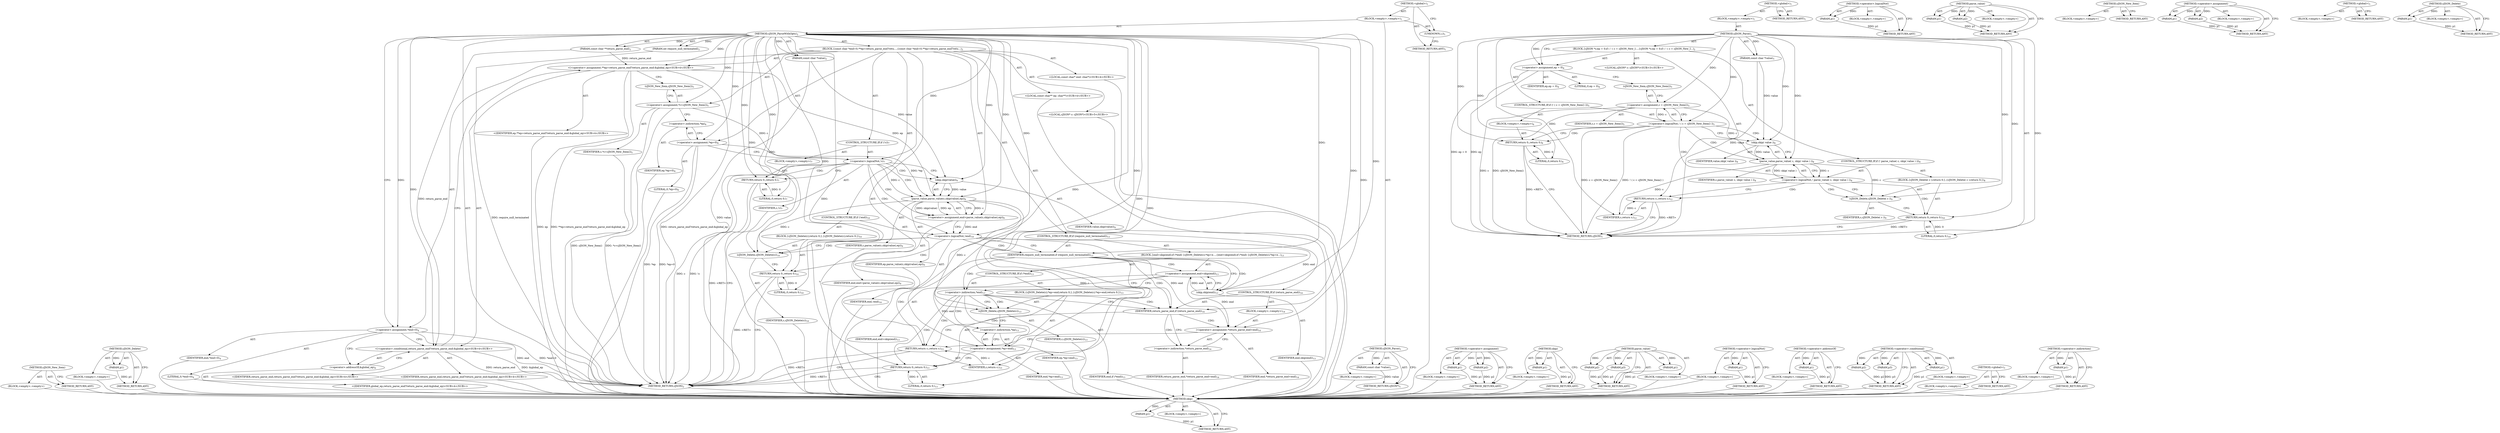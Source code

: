 digraph "&lt;operator&gt;.indirection" {
vulnerable_76 [label=<(METHOD,skip)>];
vulnerable_77 [label=<(PARAM,p1)>];
vulnerable_78 [label=<(BLOCK,&lt;empty&gt;,&lt;empty&gt;)>];
vulnerable_79 [label=<(METHOD_RETURN,ANY)>];
vulnerable_6 [label=<(METHOD,&lt;global&gt;)<SUB>1</SUB>>];
vulnerable_7 [label=<(BLOCK,&lt;empty&gt;,&lt;empty&gt;)<SUB>1</SUB>>];
vulnerable_8 [label=<(METHOD,cJSON_Parse)<SUB>1</SUB>>];
vulnerable_9 [label=<(PARAM,const char *value)<SUB>1</SUB>>];
vulnerable_10 [label=<(BLOCK,{
	cJSON *c;
	ep = 0;
	if ( ! ( c = cJSON_New_I...,{
	cJSON *c;
	ep = 0;
	if ( ! ( c = cJSON_New_I...)<SUB>2</SUB>>];
vulnerable_11 [label="<(LOCAL,cJSON* c: cJSON*)<SUB>3</SUB>>"];
vulnerable_12 [label=<(&lt;operator&gt;.assignment,ep = 0)<SUB>4</SUB>>];
vulnerable_13 [label=<(IDENTIFIER,ep,ep = 0)<SUB>4</SUB>>];
vulnerable_14 [label=<(LITERAL,0,ep = 0)<SUB>4</SUB>>];
vulnerable_15 [label=<(CONTROL_STRUCTURE,IF,if (! ( c = cJSON_New_Item() )))<SUB>5</SUB>>];
vulnerable_16 [label=<(&lt;operator&gt;.logicalNot,! ( c = cJSON_New_Item() ))<SUB>5</SUB>>];
vulnerable_17 [label=<(&lt;operator&gt;.assignment,c = cJSON_New_Item())<SUB>5</SUB>>];
vulnerable_18 [label=<(IDENTIFIER,c,c = cJSON_New_Item())<SUB>5</SUB>>];
vulnerable_19 [label=<(cJSON_New_Item,cJSON_New_Item())<SUB>5</SUB>>];
vulnerable_20 [label=<(BLOCK,&lt;empty&gt;,&lt;empty&gt;)<SUB>6</SUB>>];
vulnerable_21 [label=<(RETURN,return 0;,return 0;)<SUB>6</SUB>>];
vulnerable_22 [label=<(LITERAL,0,return 0;)<SUB>6</SUB>>];
vulnerable_23 [label=<(CONTROL_STRUCTURE,IF,if (! parse_value( c, skip( value ) )))<SUB>8</SUB>>];
vulnerable_24 [label=<(&lt;operator&gt;.logicalNot,! parse_value( c, skip( value ) ))<SUB>8</SUB>>];
vulnerable_25 [label=<(parse_value,parse_value( c, skip( value ) ))<SUB>8</SUB>>];
vulnerable_26 [label=<(IDENTIFIER,c,parse_value( c, skip( value ) ))<SUB>8</SUB>>];
vulnerable_27 [label=<(skip,skip( value ))<SUB>8</SUB>>];
vulnerable_28 [label=<(IDENTIFIER,value,skip( value ))<SUB>8</SUB>>];
vulnerable_29 [label=<(BLOCK,{
		cJSON_Delete( c );
		return 0;
	},{
		cJSON_Delete( c );
		return 0;
	})<SUB>8</SUB>>];
vulnerable_30 [label=<(cJSON_Delete,cJSON_Delete( c ))<SUB>9</SUB>>];
vulnerable_31 [label=<(IDENTIFIER,c,cJSON_Delete( c ))<SUB>9</SUB>>];
vulnerable_32 [label=<(RETURN,return 0;,return 0;)<SUB>10</SUB>>];
vulnerable_33 [label=<(LITERAL,0,return 0;)<SUB>10</SUB>>];
vulnerable_34 [label=<(RETURN,return c;,return c;)<SUB>12</SUB>>];
vulnerable_35 [label=<(IDENTIFIER,c,return c;)<SUB>12</SUB>>];
vulnerable_36 [label=<(METHOD_RETURN,cJSON)<SUB>1</SUB>>];
vulnerable_38 [label=<(METHOD_RETURN,ANY)<SUB>1</SUB>>];
vulnerable_64 [label=<(METHOD,&lt;operator&gt;.logicalNot)>];
vulnerable_65 [label=<(PARAM,p1)>];
vulnerable_66 [label=<(BLOCK,&lt;empty&gt;,&lt;empty&gt;)>];
vulnerable_67 [label=<(METHOD_RETURN,ANY)>];
vulnerable_71 [label=<(METHOD,parse_value)>];
vulnerable_72 [label=<(PARAM,p1)>];
vulnerable_73 [label=<(PARAM,p2)>];
vulnerable_74 [label=<(BLOCK,&lt;empty&gt;,&lt;empty&gt;)>];
vulnerable_75 [label=<(METHOD_RETURN,ANY)>];
vulnerable_68 [label=<(METHOD,cJSON_New_Item)>];
vulnerable_69 [label=<(BLOCK,&lt;empty&gt;,&lt;empty&gt;)>];
vulnerable_70 [label=<(METHOD_RETURN,ANY)>];
vulnerable_59 [label=<(METHOD,&lt;operator&gt;.assignment)>];
vulnerable_60 [label=<(PARAM,p1)>];
vulnerable_61 [label=<(PARAM,p2)>];
vulnerable_62 [label=<(BLOCK,&lt;empty&gt;,&lt;empty&gt;)>];
vulnerable_63 [label=<(METHOD_RETURN,ANY)>];
vulnerable_53 [label=<(METHOD,&lt;global&gt;)<SUB>1</SUB>>];
vulnerable_54 [label=<(BLOCK,&lt;empty&gt;,&lt;empty&gt;)>];
vulnerable_55 [label=<(METHOD_RETURN,ANY)>];
vulnerable_80 [label=<(METHOD,cJSON_Delete)>];
vulnerable_81 [label=<(PARAM,p1)>];
vulnerable_82 [label=<(BLOCK,&lt;empty&gt;,&lt;empty&gt;)>];
vulnerable_83 [label=<(METHOD_RETURN,ANY)>];
fixed_128 [label=<(METHOD,cJSON_New_Item)>];
fixed_129 [label=<(BLOCK,&lt;empty&gt;,&lt;empty&gt;)>];
fixed_130 [label=<(METHOD_RETURN,ANY)>];
fixed_149 [label=<(METHOD,cJSON_Delete)>];
fixed_150 [label=<(PARAM,p1)>];
fixed_151 [label=<(BLOCK,&lt;empty&gt;,&lt;empty&gt;)>];
fixed_152 [label=<(METHOD_RETURN,ANY)>];
fixed_6 [label=<(METHOD,&lt;global&gt;)<SUB>1</SUB>>];
fixed_7 [label=<(BLOCK,&lt;empty&gt;,&lt;empty&gt;)<SUB>1</SUB>>];
fixed_8 [label=<(METHOD,cJSON_Parse)<SUB>1</SUB>>];
fixed_9 [label=<(PARAM,const char *value)<SUB>1</SUB>>];
fixed_10 [label=<(BLOCK,&lt;empty&gt;,&lt;empty&gt;)>];
fixed_11 [label=<(METHOD_RETURN,cJSON*)<SUB>1</SUB>>];
fixed_13 [label=<(UNKNOWN,),))<SUB>1</SUB>>];
fixed_14 [label=<(METHOD,cJSON_ParseWithOpts)<SUB>2</SUB>>];
fixed_15 [label=<(PARAM,const char *value)<SUB>2</SUB>>];
fixed_16 [label=<(PARAM,const char **return_parse_end)<SUB>2</SUB>>];
fixed_17 [label=<(PARAM,int require_null_terminated)<SUB>2</SUB>>];
fixed_18 [label=<(BLOCK,{
	const char *end=0,**ep=return_parse_end?retu...,{
	const char *end=0,**ep=return_parse_end?retu...)<SUB>3</SUB>>];
fixed_19 [label="<(LOCAL,const char* end: char*)<SUB>4</SUB>>"];
fixed_20 [label="<(LOCAL,const char** ep: char**)<SUB>4</SUB>>"];
fixed_21 [label=<(&lt;operator&gt;.assignment,*end=0)<SUB>4</SUB>>];
fixed_22 [label=<(IDENTIFIER,end,*end=0)<SUB>4</SUB>>];
fixed_23 [label=<(LITERAL,0,*end=0)<SUB>4</SUB>>];
fixed_24 [label="<(&lt;operator&gt;.assignment,**ep=return_parse_end?return_parse_end:&amp;global_ep)<SUB>4</SUB>>"];
fixed_25 [label="<(IDENTIFIER,ep,**ep=return_parse_end?return_parse_end:&amp;global_ep)<SUB>4</SUB>>"];
fixed_26 [label="<(&lt;operator&gt;.conditional,return_parse_end?return_parse_end:&amp;global_ep)<SUB>4</SUB>>"];
fixed_27 [label="<(IDENTIFIER,return_parse_end,return_parse_end?return_parse_end:&amp;global_ep)<SUB>4</SUB>>"];
fixed_28 [label="<(IDENTIFIER,return_parse_end,return_parse_end?return_parse_end:&amp;global_ep)<SUB>4</SUB>>"];
fixed_29 [label=<(&lt;operator&gt;.addressOf,&amp;global_ep)<SUB>4</SUB>>];
fixed_30 [label="<(IDENTIFIER,global_ep,return_parse_end?return_parse_end:&amp;global_ep)<SUB>4</SUB>>"];
fixed_31 [label="<(LOCAL,cJSON* c: cJSON*)<SUB>5</SUB>>"];
fixed_32 [label=<(&lt;operator&gt;.assignment,*c=cJSON_New_Item())<SUB>5</SUB>>];
fixed_33 [label=<(IDENTIFIER,c,*c=cJSON_New_Item())<SUB>5</SUB>>];
fixed_34 [label=<(cJSON_New_Item,cJSON_New_Item())<SUB>5</SUB>>];
fixed_35 [label=<(&lt;operator&gt;.assignment,*ep=0)<SUB>6</SUB>>];
fixed_36 [label=<(&lt;operator&gt;.indirection,*ep)<SUB>6</SUB>>];
fixed_37 [label=<(IDENTIFIER,ep,*ep=0)<SUB>6</SUB>>];
fixed_38 [label=<(LITERAL,0,*ep=0)<SUB>6</SUB>>];
fixed_39 [label=<(CONTROL_STRUCTURE,IF,if (!c))<SUB>7</SUB>>];
fixed_40 [label=<(&lt;operator&gt;.logicalNot,!c)<SUB>7</SUB>>];
fixed_41 [label=<(IDENTIFIER,c,!c)<SUB>7</SUB>>];
fixed_42 [label=<(BLOCK,&lt;empty&gt;,&lt;empty&gt;)<SUB>7</SUB>>];
fixed_43 [label=<(RETURN,return 0;,return 0;)<SUB>7</SUB>>];
fixed_44 [label=<(LITERAL,0,return 0;)<SUB>7</SUB>>];
fixed_45 [label=<(&lt;operator&gt;.assignment,end=parse_value(c,skip(value),ep))<SUB>9</SUB>>];
fixed_46 [label=<(IDENTIFIER,end,end=parse_value(c,skip(value),ep))<SUB>9</SUB>>];
fixed_47 [label=<(parse_value,parse_value(c,skip(value),ep))<SUB>9</SUB>>];
fixed_48 [label=<(IDENTIFIER,c,parse_value(c,skip(value),ep))<SUB>9</SUB>>];
fixed_49 [label=<(skip,skip(value))<SUB>9</SUB>>];
fixed_50 [label=<(IDENTIFIER,value,skip(value))<SUB>9</SUB>>];
fixed_51 [label=<(IDENTIFIER,ep,parse_value(c,skip(value),ep))<SUB>9</SUB>>];
fixed_52 [label=<(CONTROL_STRUCTURE,IF,if (!end))<SUB>10</SUB>>];
fixed_53 [label=<(&lt;operator&gt;.logicalNot,!end)<SUB>10</SUB>>];
fixed_54 [label=<(IDENTIFIER,end,!end)<SUB>10</SUB>>];
fixed_55 [label=<(BLOCK,{cJSON_Delete(c);return 0;},{cJSON_Delete(c);return 0;})<SUB>10</SUB>>];
fixed_56 [label=<(cJSON_Delete,cJSON_Delete(c))<SUB>10</SUB>>];
fixed_57 [label=<(IDENTIFIER,c,cJSON_Delete(c))<SUB>10</SUB>>];
fixed_58 [label=<(RETURN,return 0;,return 0;)<SUB>10</SUB>>];
fixed_59 [label=<(LITERAL,0,return 0;)<SUB>10</SUB>>];
fixed_60 [label=<(CONTROL_STRUCTURE,IF,if (require_null_terminated))<SUB>13</SUB>>];
fixed_61 [label=<(IDENTIFIER,require_null_terminated,if (require_null_terminated))<SUB>13</SUB>>];
fixed_62 [label=<(BLOCK,{end=skip(end);if (*end) {cJSON_Delete(c);*ep=e...,{end=skip(end);if (*end) {cJSON_Delete(c);*ep=e...)<SUB>13</SUB>>];
fixed_63 [label=<(&lt;operator&gt;.assignment,end=skip(end))<SUB>13</SUB>>];
fixed_64 [label=<(IDENTIFIER,end,end=skip(end))<SUB>13</SUB>>];
fixed_65 [label=<(skip,skip(end))<SUB>13</SUB>>];
fixed_66 [label=<(IDENTIFIER,end,skip(end))<SUB>13</SUB>>];
fixed_67 [label=<(CONTROL_STRUCTURE,IF,if (*end))<SUB>13</SUB>>];
fixed_68 [label=<(&lt;operator&gt;.indirection,*end)<SUB>13</SUB>>];
fixed_69 [label=<(IDENTIFIER,end,if (*end))<SUB>13</SUB>>];
fixed_70 [label=<(BLOCK,{cJSON_Delete(c);*ep=end;return 0;},{cJSON_Delete(c);*ep=end;return 0;})<SUB>13</SUB>>];
fixed_71 [label=<(cJSON_Delete,cJSON_Delete(c))<SUB>13</SUB>>];
fixed_72 [label=<(IDENTIFIER,c,cJSON_Delete(c))<SUB>13</SUB>>];
fixed_73 [label=<(&lt;operator&gt;.assignment,*ep=end)<SUB>13</SUB>>];
fixed_74 [label=<(&lt;operator&gt;.indirection,*ep)<SUB>13</SUB>>];
fixed_75 [label=<(IDENTIFIER,ep,*ep=end)<SUB>13</SUB>>];
fixed_76 [label=<(IDENTIFIER,end,*ep=end)<SUB>13</SUB>>];
fixed_77 [label=<(RETURN,return 0;,return 0;)<SUB>13</SUB>>];
fixed_78 [label=<(LITERAL,0,return 0;)<SUB>13</SUB>>];
fixed_79 [label=<(CONTROL_STRUCTURE,IF,if (return_parse_end))<SUB>14</SUB>>];
fixed_80 [label=<(IDENTIFIER,return_parse_end,if (return_parse_end))<SUB>14</SUB>>];
fixed_81 [label=<(BLOCK,&lt;empty&gt;,&lt;empty&gt;)<SUB>14</SUB>>];
fixed_82 [label=<(&lt;operator&gt;.assignment,*return_parse_end=end)<SUB>14</SUB>>];
fixed_83 [label=<(&lt;operator&gt;.indirection,*return_parse_end)<SUB>14</SUB>>];
fixed_84 [label=<(IDENTIFIER,return_parse_end,*return_parse_end=end)<SUB>14</SUB>>];
fixed_85 [label=<(IDENTIFIER,end,*return_parse_end=end)<SUB>14</SUB>>];
fixed_86 [label=<(RETURN,return c;,return c;)<SUB>15</SUB>>];
fixed_87 [label=<(IDENTIFIER,c,return c;)<SUB>15</SUB>>];
fixed_88 [label=<(METHOD_RETURN,cJSON)<SUB>2</SUB>>];
fixed_90 [label=<(METHOD_RETURN,ANY)<SUB>1</SUB>>];
fixed_113 [label=<(METHOD,&lt;operator&gt;.assignment)>];
fixed_114 [label=<(PARAM,p1)>];
fixed_115 [label=<(PARAM,p2)>];
fixed_116 [label=<(BLOCK,&lt;empty&gt;,&lt;empty&gt;)>];
fixed_117 [label=<(METHOD_RETURN,ANY)>];
fixed_145 [label=<(METHOD,skip)>];
fixed_146 [label=<(PARAM,p1)>];
fixed_147 [label=<(BLOCK,&lt;empty&gt;,&lt;empty&gt;)>];
fixed_148 [label=<(METHOD_RETURN,ANY)>];
fixed_139 [label=<(METHOD,parse_value)>];
fixed_140 [label=<(PARAM,p1)>];
fixed_141 [label=<(PARAM,p2)>];
fixed_142 [label=<(PARAM,p3)>];
fixed_143 [label=<(BLOCK,&lt;empty&gt;,&lt;empty&gt;)>];
fixed_144 [label=<(METHOD_RETURN,ANY)>];
fixed_135 [label=<(METHOD,&lt;operator&gt;.logicalNot)>];
fixed_136 [label=<(PARAM,p1)>];
fixed_137 [label=<(BLOCK,&lt;empty&gt;,&lt;empty&gt;)>];
fixed_138 [label=<(METHOD_RETURN,ANY)>];
fixed_124 [label=<(METHOD,&lt;operator&gt;.addressOf)>];
fixed_125 [label=<(PARAM,p1)>];
fixed_126 [label=<(BLOCK,&lt;empty&gt;,&lt;empty&gt;)>];
fixed_127 [label=<(METHOD_RETURN,ANY)>];
fixed_118 [label=<(METHOD,&lt;operator&gt;.conditional)>];
fixed_119 [label=<(PARAM,p1)>];
fixed_120 [label=<(PARAM,p2)>];
fixed_121 [label=<(PARAM,p3)>];
fixed_122 [label=<(BLOCK,&lt;empty&gt;,&lt;empty&gt;)>];
fixed_123 [label=<(METHOD_RETURN,ANY)>];
fixed_107 [label=<(METHOD,&lt;global&gt;)<SUB>1</SUB>>];
fixed_108 [label=<(BLOCK,&lt;empty&gt;,&lt;empty&gt;)>];
fixed_109 [label=<(METHOD_RETURN,ANY)>];
fixed_131 [label=<(METHOD,&lt;operator&gt;.indirection)>];
fixed_132 [label=<(PARAM,p1)>];
fixed_133 [label=<(BLOCK,&lt;empty&gt;,&lt;empty&gt;)>];
fixed_134 [label=<(METHOD_RETURN,ANY)>];
vulnerable_76 -> vulnerable_77  [key=0, label="AST: "];
vulnerable_76 -> vulnerable_77  [key=1, label="DDG: "];
vulnerable_76 -> vulnerable_78  [key=0, label="AST: "];
vulnerable_76 -> vulnerable_79  [key=0, label="AST: "];
vulnerable_76 -> vulnerable_79  [key=1, label="CFG: "];
vulnerable_77 -> vulnerable_79  [key=0, label="DDG: p1"];
vulnerable_6 -> vulnerable_7  [key=0, label="AST: "];
vulnerable_6 -> vulnerable_38  [key=0, label="AST: "];
vulnerable_6 -> vulnerable_38  [key=1, label="CFG: "];
vulnerable_7 -> vulnerable_8  [key=0, label="AST: "];
vulnerable_8 -> vulnerable_9  [key=0, label="AST: "];
vulnerable_8 -> vulnerable_9  [key=1, label="DDG: "];
vulnerable_8 -> vulnerable_10  [key=0, label="AST: "];
vulnerable_8 -> vulnerable_36  [key=0, label="AST: "];
vulnerable_8 -> vulnerable_12  [key=0, label="CFG: "];
vulnerable_8 -> vulnerable_12  [key=1, label="DDG: "];
vulnerable_8 -> vulnerable_35  [key=0, label="DDG: "];
vulnerable_8 -> vulnerable_16  [key=0, label="DDG: "];
vulnerable_8 -> vulnerable_21  [key=0, label="DDG: "];
vulnerable_8 -> vulnerable_32  [key=0, label="DDG: "];
vulnerable_8 -> vulnerable_17  [key=0, label="DDG: "];
vulnerable_8 -> vulnerable_22  [key=0, label="DDG: "];
vulnerable_8 -> vulnerable_25  [key=0, label="DDG: "];
vulnerable_8 -> vulnerable_30  [key=0, label="DDG: "];
vulnerable_8 -> vulnerable_33  [key=0, label="DDG: "];
vulnerable_8 -> vulnerable_27  [key=0, label="DDG: "];
vulnerable_9 -> vulnerable_36  [key=0, label="DDG: value"];
vulnerable_9 -> vulnerable_27  [key=0, label="DDG: value"];
vulnerable_10 -> vulnerable_11  [key=0, label="AST: "];
vulnerable_10 -> vulnerable_12  [key=0, label="AST: "];
vulnerable_10 -> vulnerable_15  [key=0, label="AST: "];
vulnerable_10 -> vulnerable_23  [key=0, label="AST: "];
vulnerable_10 -> vulnerable_34  [key=0, label="AST: "];
vulnerable_12 -> vulnerable_13  [key=0, label="AST: "];
vulnerable_12 -> vulnerable_14  [key=0, label="AST: "];
vulnerable_12 -> vulnerable_19  [key=0, label="CFG: "];
vulnerable_12 -> vulnerable_36  [key=0, label="DDG: ep = 0"];
vulnerable_12 -> vulnerable_36  [key=1, label="DDG: ep"];
vulnerable_15 -> vulnerable_16  [key=0, label="AST: "];
vulnerable_15 -> vulnerable_20  [key=0, label="AST: "];
vulnerable_16 -> vulnerable_17  [key=0, label="AST: "];
vulnerable_16 -> vulnerable_21  [key=0, label="CFG: "];
vulnerable_16 -> vulnerable_21  [key=1, label="CDG: "];
vulnerable_16 -> vulnerable_27  [key=0, label="CFG: "];
vulnerable_16 -> vulnerable_27  [key=1, label="CDG: "];
vulnerable_16 -> vulnerable_36  [key=0, label="DDG: c = cJSON_New_Item()"];
vulnerable_16 -> vulnerable_36  [key=1, label="DDG: ! ( c = cJSON_New_Item() )"];
vulnerable_16 -> vulnerable_24  [key=0, label="CDG: "];
vulnerable_16 -> vulnerable_25  [key=0, label="CDG: "];
vulnerable_17 -> vulnerable_18  [key=0, label="AST: "];
vulnerable_17 -> vulnerable_19  [key=0, label="AST: "];
vulnerable_17 -> vulnerable_16  [key=0, label="CFG: "];
vulnerable_17 -> vulnerable_16  [key=1, label="DDG: c"];
vulnerable_17 -> vulnerable_36  [key=0, label="DDG: c"];
vulnerable_17 -> vulnerable_36  [key=1, label="DDG: cJSON_New_Item()"];
vulnerable_17 -> vulnerable_25  [key=0, label="DDG: c"];
vulnerable_19 -> vulnerable_17  [key=0, label="CFG: "];
vulnerable_20 -> vulnerable_21  [key=0, label="AST: "];
vulnerable_21 -> vulnerable_22  [key=0, label="AST: "];
vulnerable_21 -> vulnerable_36  [key=0, label="CFG: "];
vulnerable_21 -> vulnerable_36  [key=1, label="DDG: &lt;RET&gt;"];
vulnerable_22 -> vulnerable_21  [key=0, label="DDG: 0"];
vulnerable_23 -> vulnerable_24  [key=0, label="AST: "];
vulnerable_23 -> vulnerable_29  [key=0, label="AST: "];
vulnerable_24 -> vulnerable_25  [key=0, label="AST: "];
vulnerable_24 -> vulnerable_30  [key=0, label="CFG: "];
vulnerable_24 -> vulnerable_30  [key=1, label="CDG: "];
vulnerable_24 -> vulnerable_34  [key=0, label="CFG: "];
vulnerable_24 -> vulnerable_34  [key=1, label="CDG: "];
vulnerable_24 -> vulnerable_32  [key=0, label="CDG: "];
vulnerable_25 -> vulnerable_26  [key=0, label="AST: "];
vulnerable_25 -> vulnerable_27  [key=0, label="AST: "];
vulnerable_25 -> vulnerable_24  [key=0, label="CFG: "];
vulnerable_25 -> vulnerable_24  [key=1, label="DDG: c"];
vulnerable_25 -> vulnerable_24  [key=2, label="DDG: skip( value )"];
vulnerable_25 -> vulnerable_35  [key=0, label="DDG: c"];
vulnerable_25 -> vulnerable_30  [key=0, label="DDG: c"];
vulnerable_27 -> vulnerable_28  [key=0, label="AST: "];
vulnerable_27 -> vulnerable_25  [key=0, label="CFG: "];
vulnerable_27 -> vulnerable_25  [key=1, label="DDG: value"];
vulnerable_29 -> vulnerable_30  [key=0, label="AST: "];
vulnerable_29 -> vulnerable_32  [key=0, label="AST: "];
vulnerable_30 -> vulnerable_31  [key=0, label="AST: "];
vulnerable_30 -> vulnerable_32  [key=0, label="CFG: "];
vulnerable_32 -> vulnerable_33  [key=0, label="AST: "];
vulnerable_32 -> vulnerable_36  [key=0, label="CFG: "];
vulnerable_32 -> vulnerable_36  [key=1, label="DDG: &lt;RET&gt;"];
vulnerable_33 -> vulnerable_32  [key=0, label="DDG: 0"];
vulnerable_34 -> vulnerable_35  [key=0, label="AST: "];
vulnerable_34 -> vulnerable_36  [key=0, label="CFG: "];
vulnerable_34 -> vulnerable_36  [key=1, label="DDG: &lt;RET&gt;"];
vulnerable_35 -> vulnerable_34  [key=0, label="DDG: c"];
vulnerable_64 -> vulnerable_65  [key=0, label="AST: "];
vulnerable_64 -> vulnerable_65  [key=1, label="DDG: "];
vulnerable_64 -> vulnerable_66  [key=0, label="AST: "];
vulnerable_64 -> vulnerable_67  [key=0, label="AST: "];
vulnerable_64 -> vulnerable_67  [key=1, label="CFG: "];
vulnerable_65 -> vulnerable_67  [key=0, label="DDG: p1"];
vulnerable_71 -> vulnerable_72  [key=0, label="AST: "];
vulnerable_71 -> vulnerable_72  [key=1, label="DDG: "];
vulnerable_71 -> vulnerable_74  [key=0, label="AST: "];
vulnerable_71 -> vulnerable_73  [key=0, label="AST: "];
vulnerable_71 -> vulnerable_73  [key=1, label="DDG: "];
vulnerable_71 -> vulnerable_75  [key=0, label="AST: "];
vulnerable_71 -> vulnerable_75  [key=1, label="CFG: "];
vulnerable_72 -> vulnerable_75  [key=0, label="DDG: p1"];
vulnerable_73 -> vulnerable_75  [key=0, label="DDG: p2"];
vulnerable_68 -> vulnerable_69  [key=0, label="AST: "];
vulnerable_68 -> vulnerable_70  [key=0, label="AST: "];
vulnerable_68 -> vulnerable_70  [key=1, label="CFG: "];
vulnerable_59 -> vulnerable_60  [key=0, label="AST: "];
vulnerable_59 -> vulnerable_60  [key=1, label="DDG: "];
vulnerable_59 -> vulnerable_62  [key=0, label="AST: "];
vulnerable_59 -> vulnerable_61  [key=0, label="AST: "];
vulnerable_59 -> vulnerable_61  [key=1, label="DDG: "];
vulnerable_59 -> vulnerable_63  [key=0, label="AST: "];
vulnerable_59 -> vulnerable_63  [key=1, label="CFG: "];
vulnerable_60 -> vulnerable_63  [key=0, label="DDG: p1"];
vulnerable_61 -> vulnerable_63  [key=0, label="DDG: p2"];
vulnerable_53 -> vulnerable_54  [key=0, label="AST: "];
vulnerable_53 -> vulnerable_55  [key=0, label="AST: "];
vulnerable_53 -> vulnerable_55  [key=1, label="CFG: "];
vulnerable_80 -> vulnerable_81  [key=0, label="AST: "];
vulnerable_80 -> vulnerable_81  [key=1, label="DDG: "];
vulnerable_80 -> vulnerable_82  [key=0, label="AST: "];
vulnerable_80 -> vulnerable_83  [key=0, label="AST: "];
vulnerable_80 -> vulnerable_83  [key=1, label="CFG: "];
vulnerable_81 -> vulnerable_83  [key=0, label="DDG: p1"];
fixed_128 -> fixed_129  [key=0, label="AST: "];
fixed_128 -> fixed_130  [key=0, label="AST: "];
fixed_128 -> fixed_130  [key=1, label="CFG: "];
fixed_129 -> vulnerable_76  [key=0];
fixed_130 -> vulnerable_76  [key=0];
fixed_149 -> fixed_150  [key=0, label="AST: "];
fixed_149 -> fixed_150  [key=1, label="DDG: "];
fixed_149 -> fixed_151  [key=0, label="AST: "];
fixed_149 -> fixed_152  [key=0, label="AST: "];
fixed_149 -> fixed_152  [key=1, label="CFG: "];
fixed_150 -> fixed_152  [key=0, label="DDG: p1"];
fixed_151 -> vulnerable_76  [key=0];
fixed_152 -> vulnerable_76  [key=0];
fixed_6 -> fixed_7  [key=0, label="AST: "];
fixed_6 -> fixed_90  [key=0, label="AST: "];
fixed_6 -> fixed_13  [key=0, label="CFG: "];
fixed_7 -> fixed_8  [key=0, label="AST: "];
fixed_7 -> fixed_13  [key=0, label="AST: "];
fixed_7 -> fixed_14  [key=0, label="AST: "];
fixed_8 -> fixed_9  [key=0, label="AST: "];
fixed_8 -> fixed_9  [key=1, label="DDG: "];
fixed_8 -> fixed_10  [key=0, label="AST: "];
fixed_8 -> fixed_11  [key=0, label="AST: "];
fixed_8 -> fixed_11  [key=1, label="CFG: "];
fixed_9 -> fixed_11  [key=0, label="DDG: value"];
fixed_10 -> vulnerable_76  [key=0];
fixed_11 -> vulnerable_76  [key=0];
fixed_13 -> fixed_90  [key=0, label="CFG: "];
fixed_14 -> fixed_15  [key=0, label="AST: "];
fixed_14 -> fixed_15  [key=1, label="DDG: "];
fixed_14 -> fixed_16  [key=0, label="AST: "];
fixed_14 -> fixed_16  [key=1, label="DDG: "];
fixed_14 -> fixed_17  [key=0, label="AST: "];
fixed_14 -> fixed_17  [key=1, label="DDG: "];
fixed_14 -> fixed_18  [key=0, label="AST: "];
fixed_14 -> fixed_88  [key=0, label="AST: "];
fixed_14 -> fixed_21  [key=0, label="CFG: "];
fixed_14 -> fixed_21  [key=1, label="DDG: "];
fixed_14 -> fixed_24  [key=0, label="DDG: "];
fixed_14 -> fixed_32  [key=0, label="DDG: "];
fixed_14 -> fixed_35  [key=0, label="DDG: "];
fixed_14 -> fixed_61  [key=0, label="DDG: "];
fixed_14 -> fixed_80  [key=0, label="DDG: "];
fixed_14 -> fixed_87  [key=0, label="DDG: "];
fixed_14 -> fixed_26  [key=0, label="DDG: "];
fixed_14 -> fixed_40  [key=0, label="DDG: "];
fixed_14 -> fixed_43  [key=0, label="DDG: "];
fixed_14 -> fixed_47  [key=0, label="DDG: "];
fixed_14 -> fixed_53  [key=0, label="DDG: "];
fixed_14 -> fixed_58  [key=0, label="DDG: "];
fixed_14 -> fixed_82  [key=0, label="DDG: "];
fixed_14 -> fixed_44  [key=0, label="DDG: "];
fixed_14 -> fixed_49  [key=0, label="DDG: "];
fixed_14 -> fixed_56  [key=0, label="DDG: "];
fixed_14 -> fixed_59  [key=0, label="DDG: "];
fixed_14 -> fixed_65  [key=0, label="DDG: "];
fixed_14 -> fixed_73  [key=0, label="DDG: "];
fixed_14 -> fixed_77  [key=0, label="DDG: "];
fixed_14 -> fixed_71  [key=0, label="DDG: "];
fixed_14 -> fixed_78  [key=0, label="DDG: "];
fixed_15 -> fixed_88  [key=0, label="DDG: value"];
fixed_15 -> fixed_49  [key=0, label="DDG: value"];
fixed_16 -> fixed_24  [key=0, label="DDG: return_parse_end"];
fixed_16 -> fixed_26  [key=0, label="DDG: return_parse_end"];
fixed_17 -> fixed_88  [key=0, label="DDG: require_null_terminated"];
fixed_18 -> fixed_19  [key=0, label="AST: "];
fixed_18 -> fixed_20  [key=0, label="AST: "];
fixed_18 -> fixed_21  [key=0, label="AST: "];
fixed_18 -> fixed_24  [key=0, label="AST: "];
fixed_18 -> fixed_31  [key=0, label="AST: "];
fixed_18 -> fixed_32  [key=0, label="AST: "];
fixed_18 -> fixed_35  [key=0, label="AST: "];
fixed_18 -> fixed_39  [key=0, label="AST: "];
fixed_18 -> fixed_45  [key=0, label="AST: "];
fixed_18 -> fixed_52  [key=0, label="AST: "];
fixed_18 -> fixed_60  [key=0, label="AST: "];
fixed_18 -> fixed_79  [key=0, label="AST: "];
fixed_18 -> fixed_86  [key=0, label="AST: "];
fixed_19 -> vulnerable_76  [key=0];
fixed_20 -> vulnerable_76  [key=0];
fixed_21 -> fixed_22  [key=0, label="AST: "];
fixed_21 -> fixed_23  [key=0, label="AST: "];
fixed_21 -> fixed_26  [key=0, label="CFG: "];
fixed_21 -> fixed_29  [key=0, label="CFG: "];
fixed_21 -> fixed_88  [key=0, label="DDG: end"];
fixed_21 -> fixed_88  [key=1, label="DDG: *end=0"];
fixed_22 -> vulnerable_76  [key=0];
fixed_23 -> vulnerable_76  [key=0];
fixed_24 -> fixed_25  [key=0, label="AST: "];
fixed_24 -> fixed_26  [key=0, label="AST: "];
fixed_24 -> fixed_34  [key=0, label="CFG: "];
fixed_24 -> fixed_88  [key=0, label="DDG: ep"];
fixed_24 -> fixed_88  [key=1, label="DDG: return_parse_end?return_parse_end:&amp;global_ep"];
fixed_24 -> fixed_88  [key=2, label="DDG: **ep=return_parse_end?return_parse_end:&amp;global_ep"];
fixed_24 -> fixed_47  [key=0, label="DDG: ep"];
fixed_25 -> vulnerable_76  [key=0];
fixed_26 -> fixed_27  [key=0, label="AST: "];
fixed_26 -> fixed_28  [key=0, label="AST: "];
fixed_26 -> fixed_29  [key=0, label="AST: "];
fixed_26 -> fixed_24  [key=0, label="CFG: "];
fixed_26 -> fixed_88  [key=0, label="DDG: return_parse_end"];
fixed_26 -> fixed_88  [key=1, label="DDG: &amp;global_ep"];
fixed_27 -> vulnerable_76  [key=0];
fixed_28 -> vulnerable_76  [key=0];
fixed_29 -> fixed_30  [key=0, label="AST: "];
fixed_29 -> fixed_26  [key=0, label="CFG: "];
fixed_30 -> vulnerable_76  [key=0];
fixed_31 -> vulnerable_76  [key=0];
fixed_32 -> fixed_33  [key=0, label="AST: "];
fixed_32 -> fixed_34  [key=0, label="AST: "];
fixed_32 -> fixed_36  [key=0, label="CFG: "];
fixed_32 -> fixed_88  [key=0, label="DDG: cJSON_New_Item()"];
fixed_32 -> fixed_88  [key=1, label="DDG: *c=cJSON_New_Item()"];
fixed_32 -> fixed_40  [key=0, label="DDG: c"];
fixed_33 -> vulnerable_76  [key=0];
fixed_34 -> fixed_32  [key=0, label="CFG: "];
fixed_35 -> fixed_36  [key=0, label="AST: "];
fixed_35 -> fixed_38  [key=0, label="AST: "];
fixed_35 -> fixed_40  [key=0, label="CFG: "];
fixed_35 -> fixed_88  [key=0, label="DDG: *ep"];
fixed_35 -> fixed_88  [key=1, label="DDG: *ep=0"];
fixed_35 -> fixed_47  [key=0, label="DDG: *ep"];
fixed_36 -> fixed_37  [key=0, label="AST: "];
fixed_36 -> fixed_35  [key=0, label="CFG: "];
fixed_37 -> vulnerable_76  [key=0];
fixed_38 -> vulnerable_76  [key=0];
fixed_39 -> fixed_40  [key=0, label="AST: "];
fixed_39 -> fixed_42  [key=0, label="AST: "];
fixed_40 -> fixed_41  [key=0, label="AST: "];
fixed_40 -> fixed_43  [key=0, label="CFG: "];
fixed_40 -> fixed_43  [key=1, label="CDG: "];
fixed_40 -> fixed_49  [key=0, label="CFG: "];
fixed_40 -> fixed_49  [key=1, label="CDG: "];
fixed_40 -> fixed_88  [key=0, label="DDG: c"];
fixed_40 -> fixed_88  [key=1, label="DDG: !c"];
fixed_40 -> fixed_47  [key=0, label="DDG: c"];
fixed_40 -> fixed_47  [key=1, label="CDG: "];
fixed_40 -> fixed_53  [key=0, label="CDG: "];
fixed_40 -> fixed_45  [key=0, label="CDG: "];
fixed_41 -> vulnerable_76  [key=0];
fixed_42 -> fixed_43  [key=0, label="AST: "];
fixed_43 -> fixed_44  [key=0, label="AST: "];
fixed_43 -> fixed_88  [key=0, label="CFG: "];
fixed_43 -> fixed_88  [key=1, label="DDG: &lt;RET&gt;"];
fixed_44 -> fixed_43  [key=0, label="DDG: 0"];
fixed_45 -> fixed_46  [key=0, label="AST: "];
fixed_45 -> fixed_47  [key=0, label="AST: "];
fixed_45 -> fixed_53  [key=0, label="CFG: "];
fixed_45 -> fixed_53  [key=1, label="DDG: end"];
fixed_46 -> vulnerable_76  [key=0];
fixed_47 -> fixed_48  [key=0, label="AST: "];
fixed_47 -> fixed_49  [key=0, label="AST: "];
fixed_47 -> fixed_51  [key=0, label="AST: "];
fixed_47 -> fixed_45  [key=0, label="CFG: "];
fixed_47 -> fixed_45  [key=1, label="DDG: c"];
fixed_47 -> fixed_45  [key=2, label="DDG: skip(value)"];
fixed_47 -> fixed_45  [key=3, label="DDG: ep"];
fixed_47 -> fixed_87  [key=0, label="DDG: c"];
fixed_47 -> fixed_56  [key=0, label="DDG: c"];
fixed_47 -> fixed_71  [key=0, label="DDG: c"];
fixed_48 -> vulnerable_76  [key=0];
fixed_49 -> fixed_50  [key=0, label="AST: "];
fixed_49 -> fixed_47  [key=0, label="CFG: "];
fixed_49 -> fixed_47  [key=1, label="DDG: value"];
fixed_50 -> vulnerable_76  [key=0];
fixed_51 -> vulnerable_76  [key=0];
fixed_52 -> fixed_53  [key=0, label="AST: "];
fixed_52 -> fixed_55  [key=0, label="AST: "];
fixed_53 -> fixed_54  [key=0, label="AST: "];
fixed_53 -> fixed_61  [key=0, label="CFG: "];
fixed_53 -> fixed_61  [key=1, label="CDG: "];
fixed_53 -> fixed_56  [key=0, label="CFG: "];
fixed_53 -> fixed_56  [key=1, label="CDG: "];
fixed_53 -> fixed_82  [key=0, label="DDG: end"];
fixed_53 -> fixed_65  [key=0, label="DDG: end"];
fixed_53 -> fixed_58  [key=0, label="CDG: "];
fixed_54 -> vulnerable_76  [key=0];
fixed_55 -> fixed_56  [key=0, label="AST: "];
fixed_55 -> fixed_58  [key=0, label="AST: "];
fixed_56 -> fixed_57  [key=0, label="AST: "];
fixed_56 -> fixed_58  [key=0, label="CFG: "];
fixed_57 -> vulnerable_76  [key=0];
fixed_58 -> fixed_59  [key=0, label="AST: "];
fixed_58 -> fixed_88  [key=0, label="CFG: "];
fixed_58 -> fixed_88  [key=1, label="DDG: &lt;RET&gt;"];
fixed_59 -> fixed_58  [key=0, label="DDG: 0"];
fixed_60 -> fixed_61  [key=0, label="AST: "];
fixed_60 -> fixed_62  [key=0, label="AST: "];
fixed_61 -> fixed_80  [key=0, label="CFG: "];
fixed_61 -> fixed_80  [key=1, label="CDG: "];
fixed_61 -> fixed_65  [key=0, label="CFG: "];
fixed_61 -> fixed_65  [key=1, label="CDG: "];
fixed_61 -> fixed_68  [key=0, label="CDG: "];
fixed_61 -> fixed_63  [key=0, label="CDG: "];
fixed_61 -> fixed_86  [key=0, label="CDG: "];
fixed_62 -> fixed_63  [key=0, label="AST: "];
fixed_62 -> fixed_67  [key=0, label="AST: "];
fixed_63 -> fixed_64  [key=0, label="AST: "];
fixed_63 -> fixed_65  [key=0, label="AST: "];
fixed_63 -> fixed_68  [key=0, label="CFG: "];
fixed_63 -> fixed_82  [key=0, label="DDG: end"];
fixed_63 -> fixed_73  [key=0, label="DDG: end"];
fixed_64 -> vulnerable_76  [key=0];
fixed_65 -> fixed_66  [key=0, label="AST: "];
fixed_65 -> fixed_63  [key=0, label="CFG: "];
fixed_65 -> fixed_63  [key=1, label="DDG: end"];
fixed_66 -> vulnerable_76  [key=0];
fixed_67 -> fixed_68  [key=0, label="AST: "];
fixed_67 -> fixed_70  [key=0, label="AST: "];
fixed_68 -> fixed_69  [key=0, label="AST: "];
fixed_68 -> fixed_80  [key=0, label="CFG: "];
fixed_68 -> fixed_80  [key=1, label="CDG: "];
fixed_68 -> fixed_71  [key=0, label="CFG: "];
fixed_68 -> fixed_71  [key=1, label="CDG: "];
fixed_68 -> fixed_73  [key=0, label="CDG: "];
fixed_68 -> fixed_77  [key=0, label="CDG: "];
fixed_68 -> fixed_74  [key=0, label="CDG: "];
fixed_68 -> fixed_86  [key=0, label="CDG: "];
fixed_69 -> vulnerable_76  [key=0];
fixed_70 -> fixed_71  [key=0, label="AST: "];
fixed_70 -> fixed_73  [key=0, label="AST: "];
fixed_70 -> fixed_77  [key=0, label="AST: "];
fixed_71 -> fixed_72  [key=0, label="AST: "];
fixed_71 -> fixed_74  [key=0, label="CFG: "];
fixed_72 -> vulnerable_76  [key=0];
fixed_73 -> fixed_74  [key=0, label="AST: "];
fixed_73 -> fixed_76  [key=0, label="AST: "];
fixed_73 -> fixed_77  [key=0, label="CFG: "];
fixed_74 -> fixed_75  [key=0, label="AST: "];
fixed_74 -> fixed_73  [key=0, label="CFG: "];
fixed_75 -> vulnerable_76  [key=0];
fixed_76 -> vulnerable_76  [key=0];
fixed_77 -> fixed_78  [key=0, label="AST: "];
fixed_77 -> fixed_88  [key=0, label="CFG: "];
fixed_77 -> fixed_88  [key=1, label="DDG: &lt;RET&gt;"];
fixed_78 -> fixed_77  [key=0, label="DDG: 0"];
fixed_79 -> fixed_80  [key=0, label="AST: "];
fixed_79 -> fixed_81  [key=0, label="AST: "];
fixed_80 -> fixed_83  [key=0, label="CFG: "];
fixed_80 -> fixed_83  [key=1, label="CDG: "];
fixed_80 -> fixed_86  [key=0, label="CFG: "];
fixed_80 -> fixed_82  [key=0, label="CDG: "];
fixed_81 -> fixed_82  [key=0, label="AST: "];
fixed_82 -> fixed_83  [key=0, label="AST: "];
fixed_82 -> fixed_85  [key=0, label="AST: "];
fixed_82 -> fixed_86  [key=0, label="CFG: "];
fixed_83 -> fixed_84  [key=0, label="AST: "];
fixed_83 -> fixed_82  [key=0, label="CFG: "];
fixed_84 -> vulnerable_76  [key=0];
fixed_85 -> vulnerable_76  [key=0];
fixed_86 -> fixed_87  [key=0, label="AST: "];
fixed_86 -> fixed_88  [key=0, label="CFG: "];
fixed_86 -> fixed_88  [key=1, label="DDG: &lt;RET&gt;"];
fixed_87 -> fixed_86  [key=0, label="DDG: c"];
fixed_88 -> vulnerable_76  [key=0];
fixed_90 -> vulnerable_76  [key=0];
fixed_113 -> fixed_114  [key=0, label="AST: "];
fixed_113 -> fixed_114  [key=1, label="DDG: "];
fixed_113 -> fixed_116  [key=0, label="AST: "];
fixed_113 -> fixed_115  [key=0, label="AST: "];
fixed_113 -> fixed_115  [key=1, label="DDG: "];
fixed_113 -> fixed_117  [key=0, label="AST: "];
fixed_113 -> fixed_117  [key=1, label="CFG: "];
fixed_114 -> fixed_117  [key=0, label="DDG: p1"];
fixed_115 -> fixed_117  [key=0, label="DDG: p2"];
fixed_116 -> vulnerable_76  [key=0];
fixed_117 -> vulnerable_76  [key=0];
fixed_145 -> fixed_146  [key=0, label="AST: "];
fixed_145 -> fixed_146  [key=1, label="DDG: "];
fixed_145 -> fixed_147  [key=0, label="AST: "];
fixed_145 -> fixed_148  [key=0, label="AST: "];
fixed_145 -> fixed_148  [key=1, label="CFG: "];
fixed_146 -> fixed_148  [key=0, label="DDG: p1"];
fixed_147 -> vulnerable_76  [key=0];
fixed_148 -> vulnerable_76  [key=0];
fixed_139 -> fixed_140  [key=0, label="AST: "];
fixed_139 -> fixed_140  [key=1, label="DDG: "];
fixed_139 -> fixed_143  [key=0, label="AST: "];
fixed_139 -> fixed_141  [key=0, label="AST: "];
fixed_139 -> fixed_141  [key=1, label="DDG: "];
fixed_139 -> fixed_144  [key=0, label="AST: "];
fixed_139 -> fixed_144  [key=1, label="CFG: "];
fixed_139 -> fixed_142  [key=0, label="AST: "];
fixed_139 -> fixed_142  [key=1, label="DDG: "];
fixed_140 -> fixed_144  [key=0, label="DDG: p1"];
fixed_141 -> fixed_144  [key=0, label="DDG: p2"];
fixed_142 -> fixed_144  [key=0, label="DDG: p3"];
fixed_143 -> vulnerable_76  [key=0];
fixed_144 -> vulnerable_76  [key=0];
fixed_135 -> fixed_136  [key=0, label="AST: "];
fixed_135 -> fixed_136  [key=1, label="DDG: "];
fixed_135 -> fixed_137  [key=0, label="AST: "];
fixed_135 -> fixed_138  [key=0, label="AST: "];
fixed_135 -> fixed_138  [key=1, label="CFG: "];
fixed_136 -> fixed_138  [key=0, label="DDG: p1"];
fixed_137 -> vulnerable_76  [key=0];
fixed_138 -> vulnerable_76  [key=0];
fixed_124 -> fixed_125  [key=0, label="AST: "];
fixed_124 -> fixed_125  [key=1, label="DDG: "];
fixed_124 -> fixed_126  [key=0, label="AST: "];
fixed_124 -> fixed_127  [key=0, label="AST: "];
fixed_124 -> fixed_127  [key=1, label="CFG: "];
fixed_125 -> fixed_127  [key=0, label="DDG: p1"];
fixed_126 -> vulnerable_76  [key=0];
fixed_127 -> vulnerable_76  [key=0];
fixed_118 -> fixed_119  [key=0, label="AST: "];
fixed_118 -> fixed_119  [key=1, label="DDG: "];
fixed_118 -> fixed_122  [key=0, label="AST: "];
fixed_118 -> fixed_120  [key=0, label="AST: "];
fixed_118 -> fixed_120  [key=1, label="DDG: "];
fixed_118 -> fixed_123  [key=0, label="AST: "];
fixed_118 -> fixed_123  [key=1, label="CFG: "];
fixed_118 -> fixed_121  [key=0, label="AST: "];
fixed_118 -> fixed_121  [key=1, label="DDG: "];
fixed_119 -> fixed_123  [key=0, label="DDG: p1"];
fixed_120 -> fixed_123  [key=0, label="DDG: p2"];
fixed_121 -> fixed_123  [key=0, label="DDG: p3"];
fixed_122 -> vulnerable_76  [key=0];
fixed_123 -> vulnerable_76  [key=0];
fixed_107 -> fixed_108  [key=0, label="AST: "];
fixed_107 -> fixed_109  [key=0, label="AST: "];
fixed_107 -> fixed_109  [key=1, label="CFG: "];
fixed_108 -> vulnerable_76  [key=0];
fixed_109 -> vulnerable_76  [key=0];
fixed_131 -> fixed_132  [key=0, label="AST: "];
fixed_131 -> fixed_132  [key=1, label="DDG: "];
fixed_131 -> fixed_133  [key=0, label="AST: "];
fixed_131 -> fixed_134  [key=0, label="AST: "];
fixed_131 -> fixed_134  [key=1, label="CFG: "];
fixed_132 -> fixed_134  [key=0, label="DDG: p1"];
fixed_133 -> vulnerable_76  [key=0];
fixed_134 -> vulnerable_76  [key=0];
}
